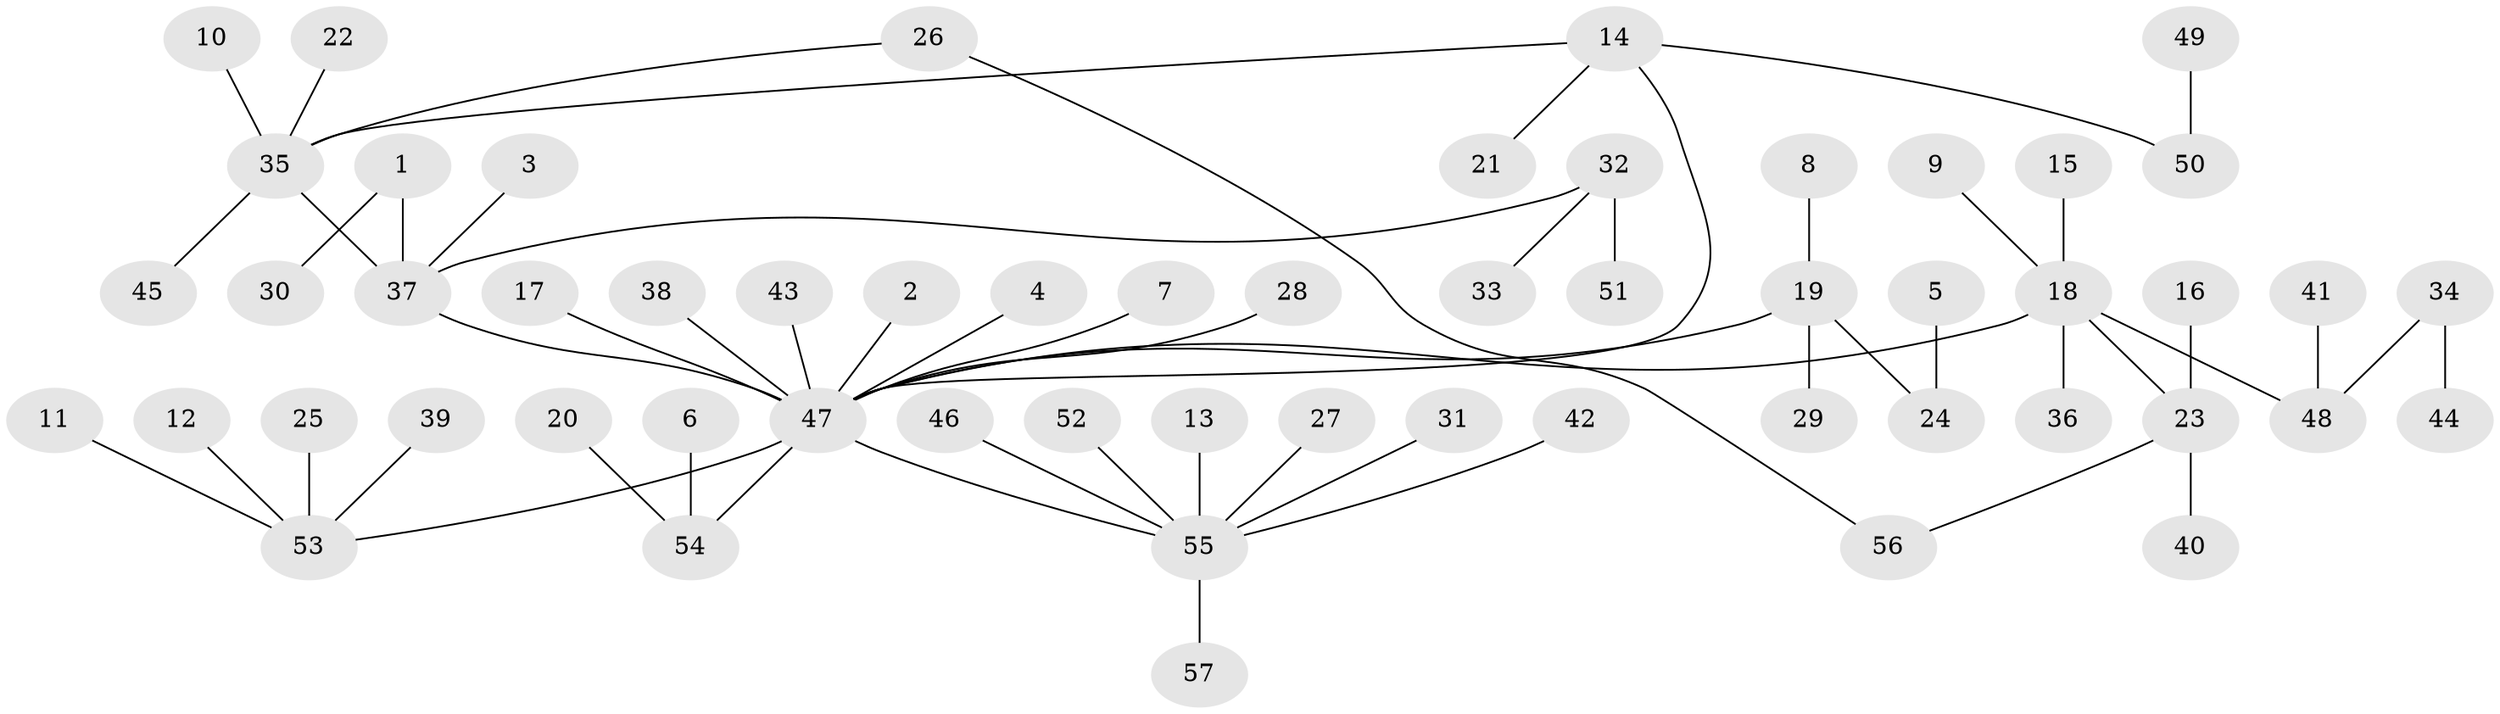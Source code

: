 // original degree distribution, {7: 0.017543859649122806, 16: 0.008771929824561403, 8: 0.017543859649122806, 6: 0.017543859649122806, 5: 0.02631578947368421, 4: 0.02631578947368421, 3: 0.07017543859649122, 2: 0.16666666666666666, 1: 0.6403508771929824, 10: 0.008771929824561403}
// Generated by graph-tools (version 1.1) at 2025/01/03/09/25 03:01:50]
// undirected, 57 vertices, 58 edges
graph export_dot {
graph [start="1"]
  node [color=gray90,style=filled];
  1;
  2;
  3;
  4;
  5;
  6;
  7;
  8;
  9;
  10;
  11;
  12;
  13;
  14;
  15;
  16;
  17;
  18;
  19;
  20;
  21;
  22;
  23;
  24;
  25;
  26;
  27;
  28;
  29;
  30;
  31;
  32;
  33;
  34;
  35;
  36;
  37;
  38;
  39;
  40;
  41;
  42;
  43;
  44;
  45;
  46;
  47;
  48;
  49;
  50;
  51;
  52;
  53;
  54;
  55;
  56;
  57;
  1 -- 30 [weight=1.0];
  1 -- 37 [weight=1.0];
  2 -- 47 [weight=1.0];
  3 -- 37 [weight=1.0];
  4 -- 47 [weight=1.0];
  5 -- 24 [weight=1.0];
  6 -- 54 [weight=1.0];
  7 -- 47 [weight=1.0];
  8 -- 19 [weight=1.0];
  9 -- 18 [weight=1.0];
  10 -- 35 [weight=1.0];
  11 -- 53 [weight=1.0];
  12 -- 53 [weight=1.0];
  13 -- 55 [weight=1.0];
  14 -- 21 [weight=1.0];
  14 -- 35 [weight=1.0];
  14 -- 47 [weight=1.0];
  14 -- 50 [weight=1.0];
  15 -- 18 [weight=1.0];
  16 -- 23 [weight=1.0];
  17 -- 47 [weight=1.0];
  18 -- 23 [weight=1.0];
  18 -- 36 [weight=1.0];
  18 -- 47 [weight=1.0];
  18 -- 48 [weight=1.0];
  19 -- 24 [weight=1.0];
  19 -- 29 [weight=1.0];
  19 -- 47 [weight=1.0];
  20 -- 54 [weight=1.0];
  22 -- 35 [weight=1.0];
  23 -- 40 [weight=1.0];
  23 -- 56 [weight=1.0];
  25 -- 53 [weight=1.0];
  26 -- 35 [weight=1.0];
  26 -- 56 [weight=1.0];
  27 -- 55 [weight=1.0];
  28 -- 47 [weight=1.0];
  31 -- 55 [weight=1.0];
  32 -- 33 [weight=1.0];
  32 -- 37 [weight=1.0];
  32 -- 51 [weight=1.0];
  34 -- 44 [weight=1.0];
  34 -- 48 [weight=1.0];
  35 -- 37 [weight=1.0];
  35 -- 45 [weight=1.0];
  37 -- 47 [weight=1.0];
  38 -- 47 [weight=1.0];
  39 -- 53 [weight=1.0];
  41 -- 48 [weight=1.0];
  42 -- 55 [weight=1.0];
  43 -- 47 [weight=1.0];
  46 -- 55 [weight=1.0];
  47 -- 53 [weight=1.0];
  47 -- 54 [weight=1.0];
  47 -- 55 [weight=1.0];
  49 -- 50 [weight=1.0];
  52 -- 55 [weight=1.0];
  55 -- 57 [weight=1.0];
}
